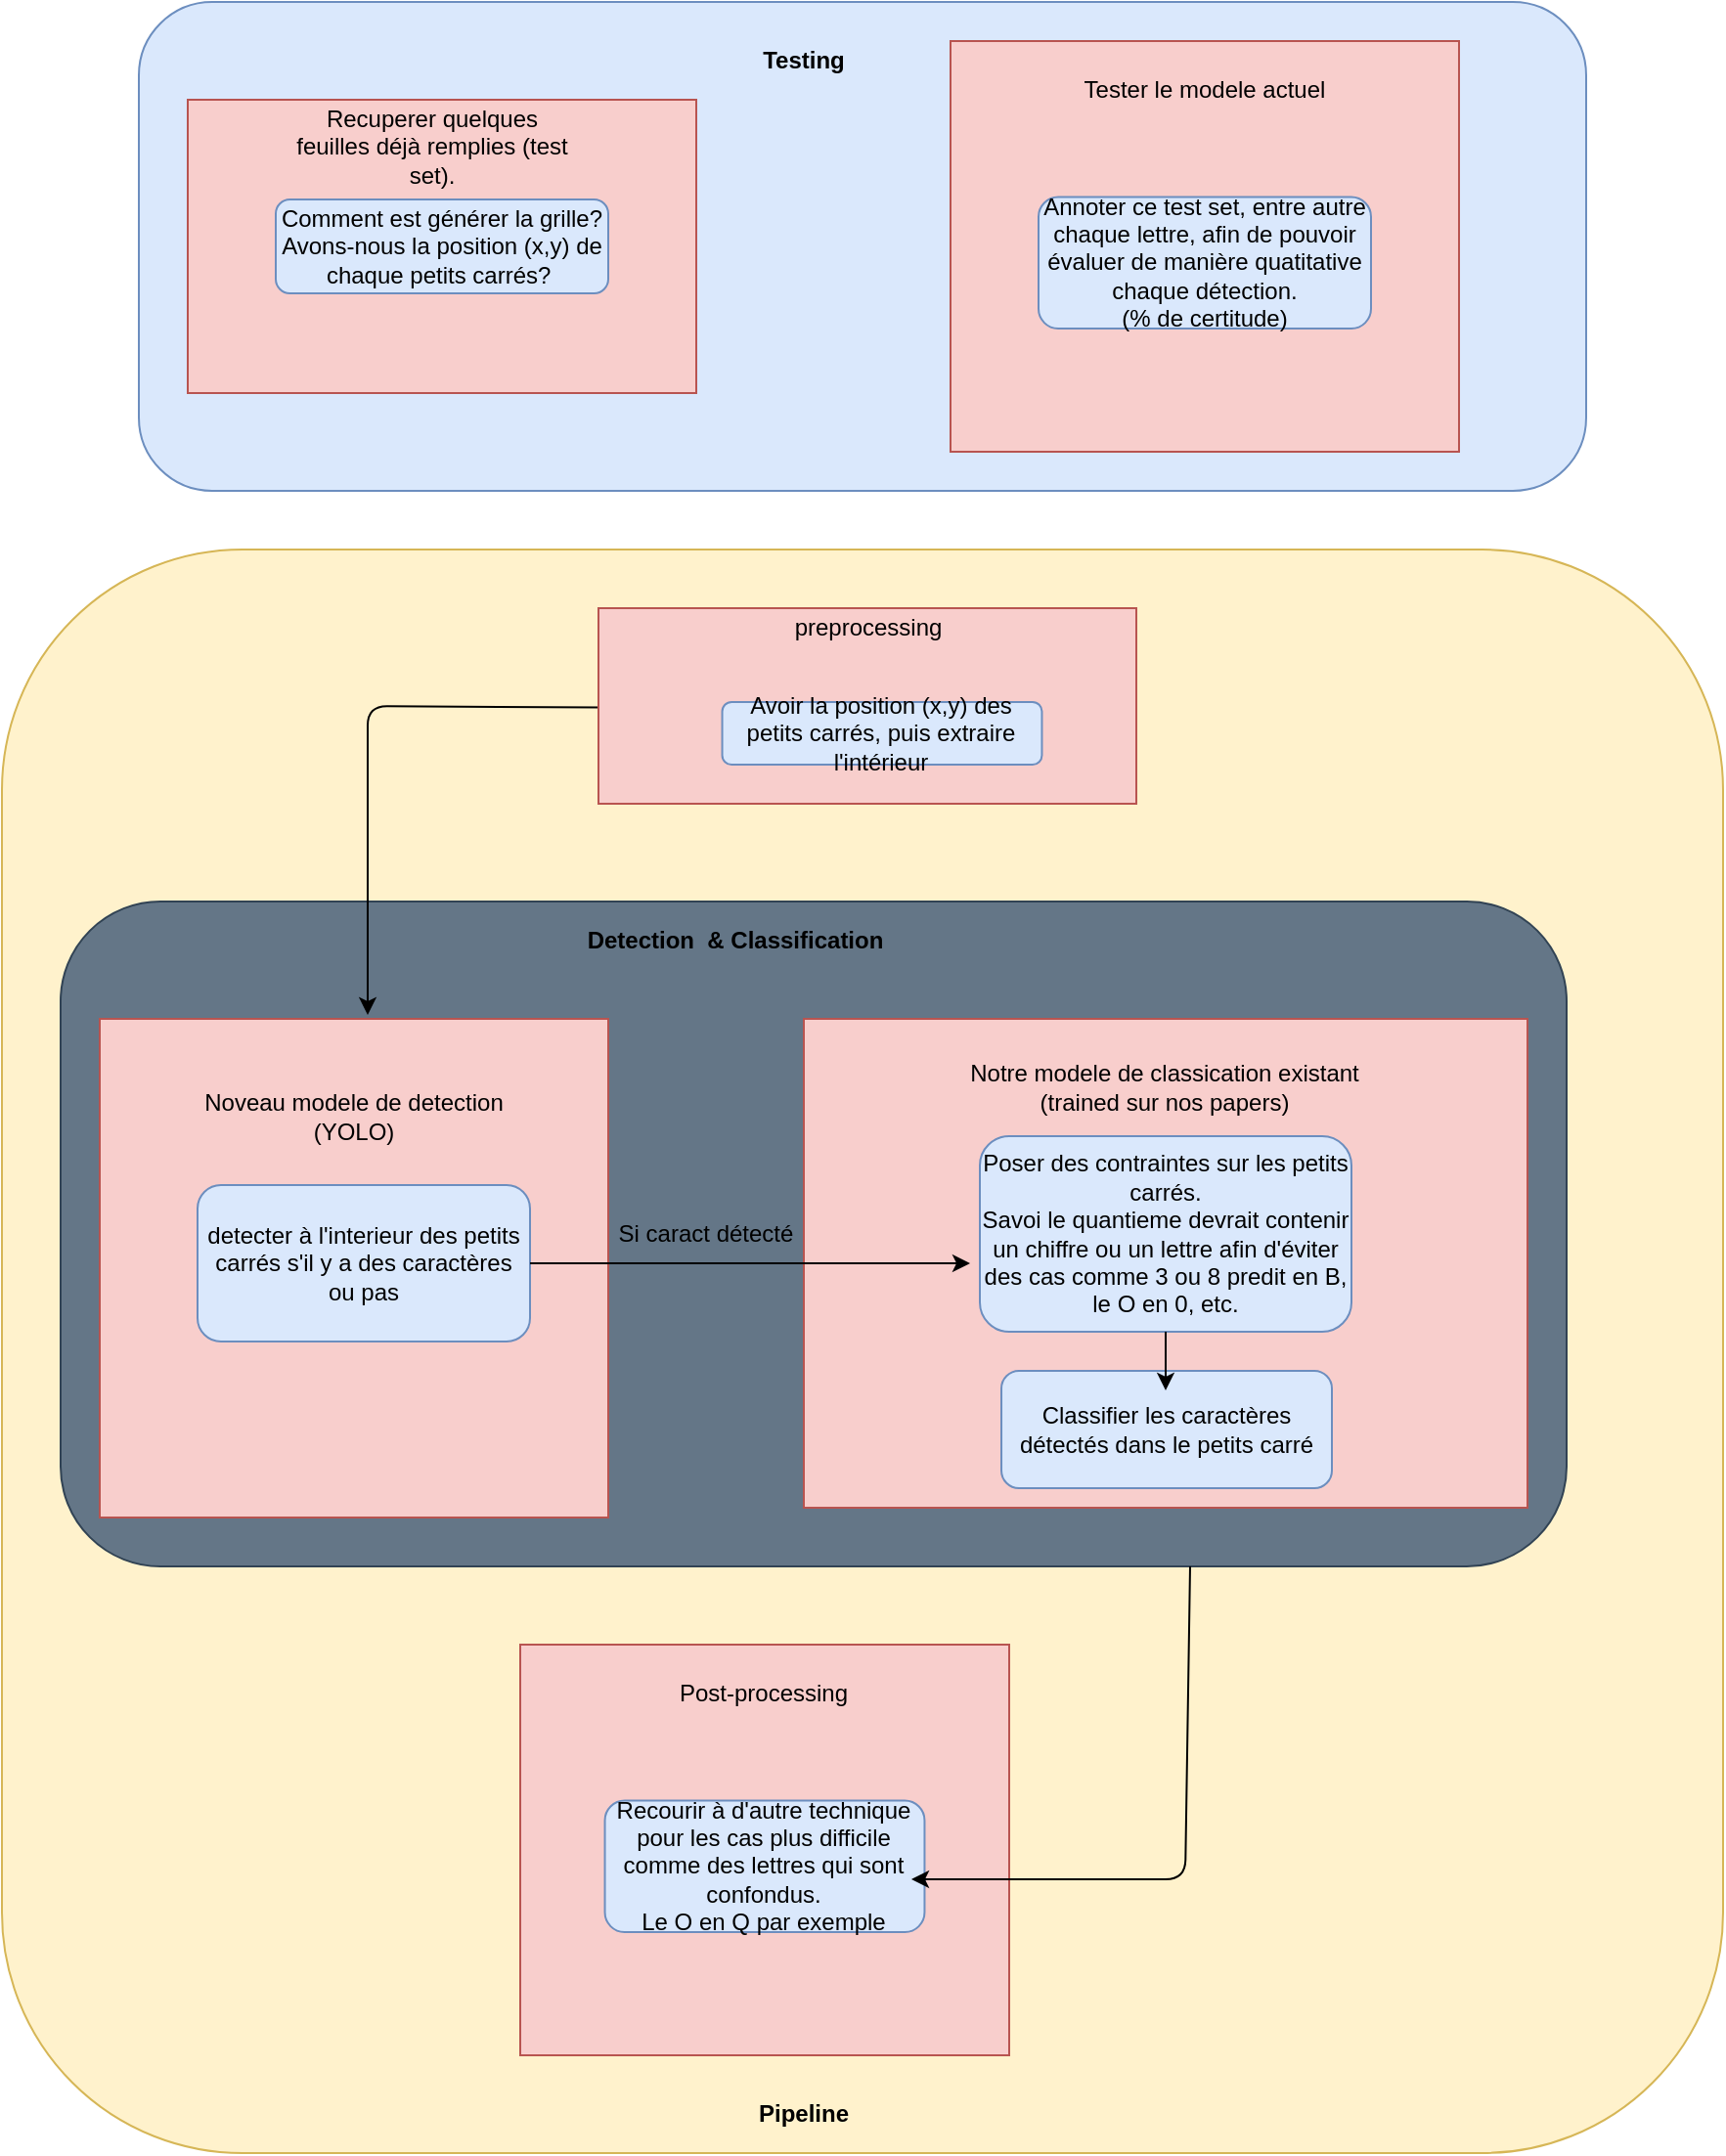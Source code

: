 <mxfile version="14.6.13" type="github">
  <diagram id="DCcMp3mevbrmO6jFybCP" name="Page-1">
    <mxGraphModel dx="1552" dy="799" grid="1" gridSize="10" guides="1" tooltips="1" connect="1" arrows="1" fold="1" page="1" pageScale="1" pageWidth="850" pageHeight="1100" math="0" shadow="0">
      <root>
        <mxCell id="0" />
        <mxCell id="1" parent="0" />
        <mxCell id="JRmHWnT9g9YOJYU2Il0Q-42" value="" style="rounded=1;whiteSpace=wrap;html=1;fillColor=#fff2cc;strokeColor=#d6b656;" vertex="1" parent="1">
          <mxGeometry x="15" y="280" width="880" height="820" as="geometry" />
        </mxCell>
        <mxCell id="JRmHWnT9g9YOJYU2Il0Q-30" value="" style="rounded=1;whiteSpace=wrap;html=1;fillColor=#dae8fc;strokeColor=#6c8ebf;" vertex="1" parent="1">
          <mxGeometry x="85" width="740" height="250" as="geometry" />
        </mxCell>
        <mxCell id="JRmHWnT9g9YOJYU2Il0Q-19" value="" style="group;fillColor=#f8cecc;strokeColor=#b85450;" vertex="1" connectable="0" parent="1">
          <mxGeometry x="280" y="840" width="250" height="210" as="geometry" />
        </mxCell>
        <mxCell id="JRmHWnT9g9YOJYU2Il0Q-20" value="" style="rounded=0;whiteSpace=wrap;html=1;fillColor=#f8cecc;strokeColor=#b85450;" vertex="1" parent="JRmHWnT9g9YOJYU2Il0Q-19">
          <mxGeometry width="250" height="210" as="geometry" />
        </mxCell>
        <mxCell id="JRmHWnT9g9YOJYU2Il0Q-21" value="Recourir à d&#39;autre technique pour les cas plus difficile comme des lettres qui sont confondus.&lt;br&gt;Le O en Q par exemple" style="rounded=1;whiteSpace=wrap;html=1;fillColor=#dae8fc;strokeColor=#6c8ebf;" vertex="1" parent="JRmHWnT9g9YOJYU2Il0Q-19">
          <mxGeometry x="43.269" y="79.8" width="163.462" height="67.2" as="geometry" />
        </mxCell>
        <mxCell id="JRmHWnT9g9YOJYU2Il0Q-22" value="Post-processing" style="text;html=1;strokeColor=none;fillColor=none;align=center;verticalAlign=middle;whiteSpace=wrap;rounded=0;" vertex="1" parent="JRmHWnT9g9YOJYU2Il0Q-19">
          <mxGeometry x="38.462" y="16.8" width="173.077" height="16.8" as="geometry" />
        </mxCell>
        <mxCell id="JRmHWnT9g9YOJYU2Il0Q-32" value="" style="group" vertex="1" connectable="0" parent="1">
          <mxGeometry x="110" y="20" width="650" height="210" as="geometry" />
        </mxCell>
        <mxCell id="JRmHWnT9g9YOJYU2Il0Q-5" value="" style="group;fillColor=#f8cecc;strokeColor=#b85450;" vertex="1" connectable="0" parent="JRmHWnT9g9YOJYU2Il0Q-32">
          <mxGeometry y="30" width="260" height="150" as="geometry" />
        </mxCell>
        <mxCell id="JRmHWnT9g9YOJYU2Il0Q-2" value="" style="rounded=0;whiteSpace=wrap;html=1;fillColor=#f8cecc;strokeColor=#b85450;" vertex="1" parent="JRmHWnT9g9YOJYU2Il0Q-5">
          <mxGeometry width="260" height="150" as="geometry" />
        </mxCell>
        <mxCell id="JRmHWnT9g9YOJYU2Il0Q-3" value="Recuperer quelques feuilles déjà remplies (test set)." style="text;html=1;strokeColor=none;fillColor=none;align=center;verticalAlign=middle;whiteSpace=wrap;rounded=0;" vertex="1" parent="JRmHWnT9g9YOJYU2Il0Q-5">
          <mxGeometry x="50" y="6" width="150" height="36.0" as="geometry" />
        </mxCell>
        <mxCell id="JRmHWnT9g9YOJYU2Il0Q-4" value="&lt;span&gt;Comment est générer la grille?&lt;/span&gt;&lt;br&gt;&lt;span&gt;Avons-nous la position (x,y) de chaque petits carrés?&amp;nbsp;&lt;/span&gt;" style="rounded=1;whiteSpace=wrap;html=1;fillColor=#dae8fc;strokeColor=#6c8ebf;" vertex="1" parent="JRmHWnT9g9YOJYU2Il0Q-5">
          <mxGeometry x="45" y="51" width="170" height="48" as="geometry" />
        </mxCell>
        <mxCell id="JRmHWnT9g9YOJYU2Il0Q-15" value="" style="group" vertex="1" connectable="0" parent="JRmHWnT9g9YOJYU2Il0Q-32">
          <mxGeometry x="390" width="260" height="210" as="geometry" />
        </mxCell>
        <mxCell id="JRmHWnT9g9YOJYU2Il0Q-16" value="" style="rounded=0;whiteSpace=wrap;html=1;fillColor=#f8cecc;strokeColor=#b85450;" vertex="1" parent="JRmHWnT9g9YOJYU2Il0Q-15">
          <mxGeometry width="260" height="210" as="geometry" />
        </mxCell>
        <mxCell id="JRmHWnT9g9YOJYU2Il0Q-17" value="Annoter ce test set, entre autre chaque lettre, afin de pouvoir évaluer de manière quatitative chaque détection.&lt;br&gt;(% de certitude)" style="rounded=1;whiteSpace=wrap;html=1;fillColor=#dae8fc;strokeColor=#6c8ebf;" vertex="1" parent="JRmHWnT9g9YOJYU2Il0Q-15">
          <mxGeometry x="45" y="79.8" width="170" height="67.2" as="geometry" />
        </mxCell>
        <mxCell id="JRmHWnT9g9YOJYU2Il0Q-18" value="Tester le modele actuel" style="text;html=1;strokeColor=none;fillColor=none;align=center;verticalAlign=middle;whiteSpace=wrap;rounded=0;" vertex="1" parent="JRmHWnT9g9YOJYU2Il0Q-15">
          <mxGeometry x="40" y="16.8" width="180" height="16.8" as="geometry" />
        </mxCell>
        <mxCell id="JRmHWnT9g9YOJYU2Il0Q-31" value="&lt;b&gt;Testing&lt;/b&gt;" style="text;html=1;strokeColor=none;fillColor=none;align=center;verticalAlign=middle;whiteSpace=wrap;rounded=0;" vertex="1" parent="JRmHWnT9g9YOJYU2Il0Q-32">
          <mxGeometry x="295" width="40" height="20" as="geometry" />
        </mxCell>
        <mxCell id="JRmHWnT9g9YOJYU2Il0Q-33" value="" style="group" vertex="1" connectable="0" parent="1">
          <mxGeometry x="300" y="470" width="545" height="380" as="geometry" />
        </mxCell>
        <mxCell id="JRmHWnT9g9YOJYU2Il0Q-9" value="" style="group" vertex="1" connectable="0" parent="JRmHWnT9g9YOJYU2Il0Q-33">
          <mxGeometry x="125" y="50" width="420" height="330" as="geometry" />
        </mxCell>
        <mxCell id="JRmHWnT9g9YOJYU2Il0Q-11" value="" style="group" vertex="1" connectable="0" parent="JRmHWnT9g9YOJYU2Il0Q-9">
          <mxGeometry x="-360" y="20" width="780" height="310" as="geometry" />
        </mxCell>
        <mxCell id="JRmHWnT9g9YOJYU2Il0Q-34" value="" style="group" vertex="1" connectable="0" parent="JRmHWnT9g9YOJYU2Il0Q-11">
          <mxGeometry x="-20" y="-80" width="800" height="340" as="geometry" />
        </mxCell>
        <mxCell id="JRmHWnT9g9YOJYU2Il0Q-28" value="" style="rounded=1;whiteSpace=wrap;html=1;fillColor=#647687;strokeColor=#314354;fontColor=#ffffff;" vertex="1" parent="JRmHWnT9g9YOJYU2Il0Q-34">
          <mxGeometry width="770" height="340" as="geometry" />
        </mxCell>
        <mxCell id="JRmHWnT9g9YOJYU2Il0Q-12" value="" style="rounded=0;whiteSpace=wrap;html=1;fillColor=#f8cecc;strokeColor=#b85450;" vertex="1" parent="JRmHWnT9g9YOJYU2Il0Q-34">
          <mxGeometry x="20" y="60" width="260" height="255" as="geometry" />
        </mxCell>
        <mxCell id="JRmHWnT9g9YOJYU2Il0Q-13" value="detecter à l&#39;interieur des petits carrés s&#39;il y a des caractères ou pas" style="rounded=1;whiteSpace=wrap;html=1;fillColor=#dae8fc;strokeColor=#6c8ebf;" vertex="1" parent="JRmHWnT9g9YOJYU2Il0Q-34">
          <mxGeometry x="70" y="145" width="170" height="80" as="geometry" />
        </mxCell>
        <mxCell id="JRmHWnT9g9YOJYU2Il0Q-14" value="Noveau modele de detection (YOLO)" style="text;html=1;strokeColor=none;fillColor=none;align=center;verticalAlign=middle;whiteSpace=wrap;rounded=0;" vertex="1" parent="JRmHWnT9g9YOJYU2Il0Q-34">
          <mxGeometry x="60" y="100" width="180" height="20" as="geometry" />
        </mxCell>
        <mxCell id="JRmHWnT9g9YOJYU2Il0Q-37" value="Si caract détecté" style="text;html=1;strokeColor=none;fillColor=none;align=center;verticalAlign=middle;whiteSpace=wrap;rounded=0;" vertex="1" parent="JRmHWnT9g9YOJYU2Il0Q-34">
          <mxGeometry x="280" y="160" width="100" height="20" as="geometry" />
        </mxCell>
        <mxCell id="JRmHWnT9g9YOJYU2Il0Q-6" value="" style="rounded=0;whiteSpace=wrap;html=1;fillColor=#f8cecc;strokeColor=#b85450;" vertex="1" parent="JRmHWnT9g9YOJYU2Il0Q-9">
          <mxGeometry width="370" height="250" as="geometry" />
        </mxCell>
        <mxCell id="JRmHWnT9g9YOJYU2Il0Q-7" value="Classifier les caractères détectés dans le petits carré" style="rounded=1;whiteSpace=wrap;html=1;fillColor=#dae8fc;strokeColor=#6c8ebf;" vertex="1" parent="JRmHWnT9g9YOJYU2Il0Q-9">
          <mxGeometry x="101.01" y="180" width="168.99" height="60" as="geometry" />
        </mxCell>
        <mxCell id="JRmHWnT9g9YOJYU2Il0Q-8" value="Notre modele de classication existant (trained sur nos papers)" style="text;html=1;strokeColor=none;fillColor=none;align=center;verticalAlign=middle;whiteSpace=wrap;rounded=0;" vertex="1" parent="JRmHWnT9g9YOJYU2Il0Q-9">
          <mxGeometry x="73.46" y="20" width="223.08" height="30" as="geometry" />
        </mxCell>
        <mxCell id="JRmHWnT9g9YOJYU2Il0Q-27" value="Poser des contraintes sur les petits carrés.&lt;br&gt;Savoi le quantieme devrait contenir un chiffre ou un lettre afin d&#39;éviter des cas comme 3 ou 8 predit en B,&lt;br&gt;le O en 0, etc." style="rounded=1;whiteSpace=wrap;html=1;fillColor=#dae8fc;strokeColor=#6c8ebf;" vertex="1" parent="JRmHWnT9g9YOJYU2Il0Q-9">
          <mxGeometry x="90" y="60" width="190" height="100" as="geometry" />
        </mxCell>
        <mxCell id="JRmHWnT9g9YOJYU2Il0Q-29" value="&lt;b&gt;Detection&amp;nbsp; &amp;amp; Classification&lt;/b&gt;" style="text;html=1;strokeColor=none;fillColor=none;align=center;verticalAlign=middle;whiteSpace=wrap;rounded=0;" vertex="1" parent="JRmHWnT9g9YOJYU2Il0Q-33">
          <mxGeometry width="180" height="20" as="geometry" />
        </mxCell>
        <mxCell id="JRmHWnT9g9YOJYU2Il0Q-35" value="" style="endArrow=classic;html=1;exitX=1;exitY=0.5;exitDx=0;exitDy=0;" edge="1" parent="1" source="JRmHWnT9g9YOJYU2Il0Q-13">
          <mxGeometry width="50" height="50" relative="1" as="geometry">
            <mxPoint x="400" y="820" as="sourcePoint" />
            <mxPoint x="510" y="645" as="targetPoint" />
          </mxGeometry>
        </mxCell>
        <mxCell id="JRmHWnT9g9YOJYU2Il0Q-38" value="" style="endArrow=classic;html=1;" edge="1" parent="1">
          <mxGeometry width="50" height="50" relative="1" as="geometry">
            <mxPoint x="610" y="680" as="sourcePoint" />
            <mxPoint x="610" y="710" as="targetPoint" />
          </mxGeometry>
        </mxCell>
        <mxCell id="JRmHWnT9g9YOJYU2Il0Q-40" value="" style="endArrow=classic;html=1;exitX=0.005;exitY=0.608;exitDx=0;exitDy=0;exitPerimeter=0;" edge="1" parent="1">
          <mxGeometry width="50" height="50" relative="1" as="geometry">
            <mxPoint x="321.25" y="360.8" as="sourcePoint" />
            <mxPoint x="202" y="518" as="targetPoint" />
            <Array as="points">
              <mxPoint x="202" y="360" />
            </Array>
          </mxGeometry>
        </mxCell>
        <mxCell id="JRmHWnT9g9YOJYU2Il0Q-41" value="" style="endArrow=classic;html=1;exitX=0.75;exitY=1;exitDx=0;exitDy=0;" edge="1" parent="1" source="JRmHWnT9g9YOJYU2Il0Q-28">
          <mxGeometry width="50" height="50" relative="1" as="geometry">
            <mxPoint x="620" y="797" as="sourcePoint" />
            <mxPoint x="480" y="960" as="targetPoint" />
            <Array as="points">
              <mxPoint x="620" y="960" />
            </Array>
          </mxGeometry>
        </mxCell>
        <mxCell id="JRmHWnT9g9YOJYU2Il0Q-46" value="" style="group" vertex="1" connectable="0" parent="1">
          <mxGeometry x="320" y="310" width="275" height="100" as="geometry" />
        </mxCell>
        <mxCell id="JRmHWnT9g9YOJYU2Il0Q-43" value="" style="rounded=0;whiteSpace=wrap;html=1;fillColor=#f8cecc;strokeColor=#b85450;" vertex="1" parent="JRmHWnT9g9YOJYU2Il0Q-46">
          <mxGeometry width="275" height="100" as="geometry" />
        </mxCell>
        <mxCell id="JRmHWnT9g9YOJYU2Il0Q-44" value="Avoir la position (x,y) des petits carrés, puis extraire l&#39;intérieur" style="rounded=1;whiteSpace=wrap;html=1;fillColor=#dae8fc;strokeColor=#6c8ebf;" vertex="1" parent="JRmHWnT9g9YOJYU2Il0Q-46">
          <mxGeometry x="63.269" y="48" width="163.462" height="32" as="geometry" />
        </mxCell>
        <mxCell id="JRmHWnT9g9YOJYU2Il0Q-45" value="preprocessing" style="text;html=1;strokeColor=none;fillColor=none;align=center;verticalAlign=middle;whiteSpace=wrap;rounded=0;" vertex="1" parent="JRmHWnT9g9YOJYU2Il0Q-46">
          <mxGeometry x="117.5" width="40" height="20" as="geometry" />
        </mxCell>
        <mxCell id="JRmHWnT9g9YOJYU2Il0Q-47" value="&lt;b&gt;Pipeline&lt;/b&gt;" style="text;html=1;strokeColor=none;fillColor=none;align=center;verticalAlign=middle;whiteSpace=wrap;rounded=0;" vertex="1" parent="1">
          <mxGeometry x="405" y="1070" width="40" height="20" as="geometry" />
        </mxCell>
      </root>
    </mxGraphModel>
  </diagram>
</mxfile>
